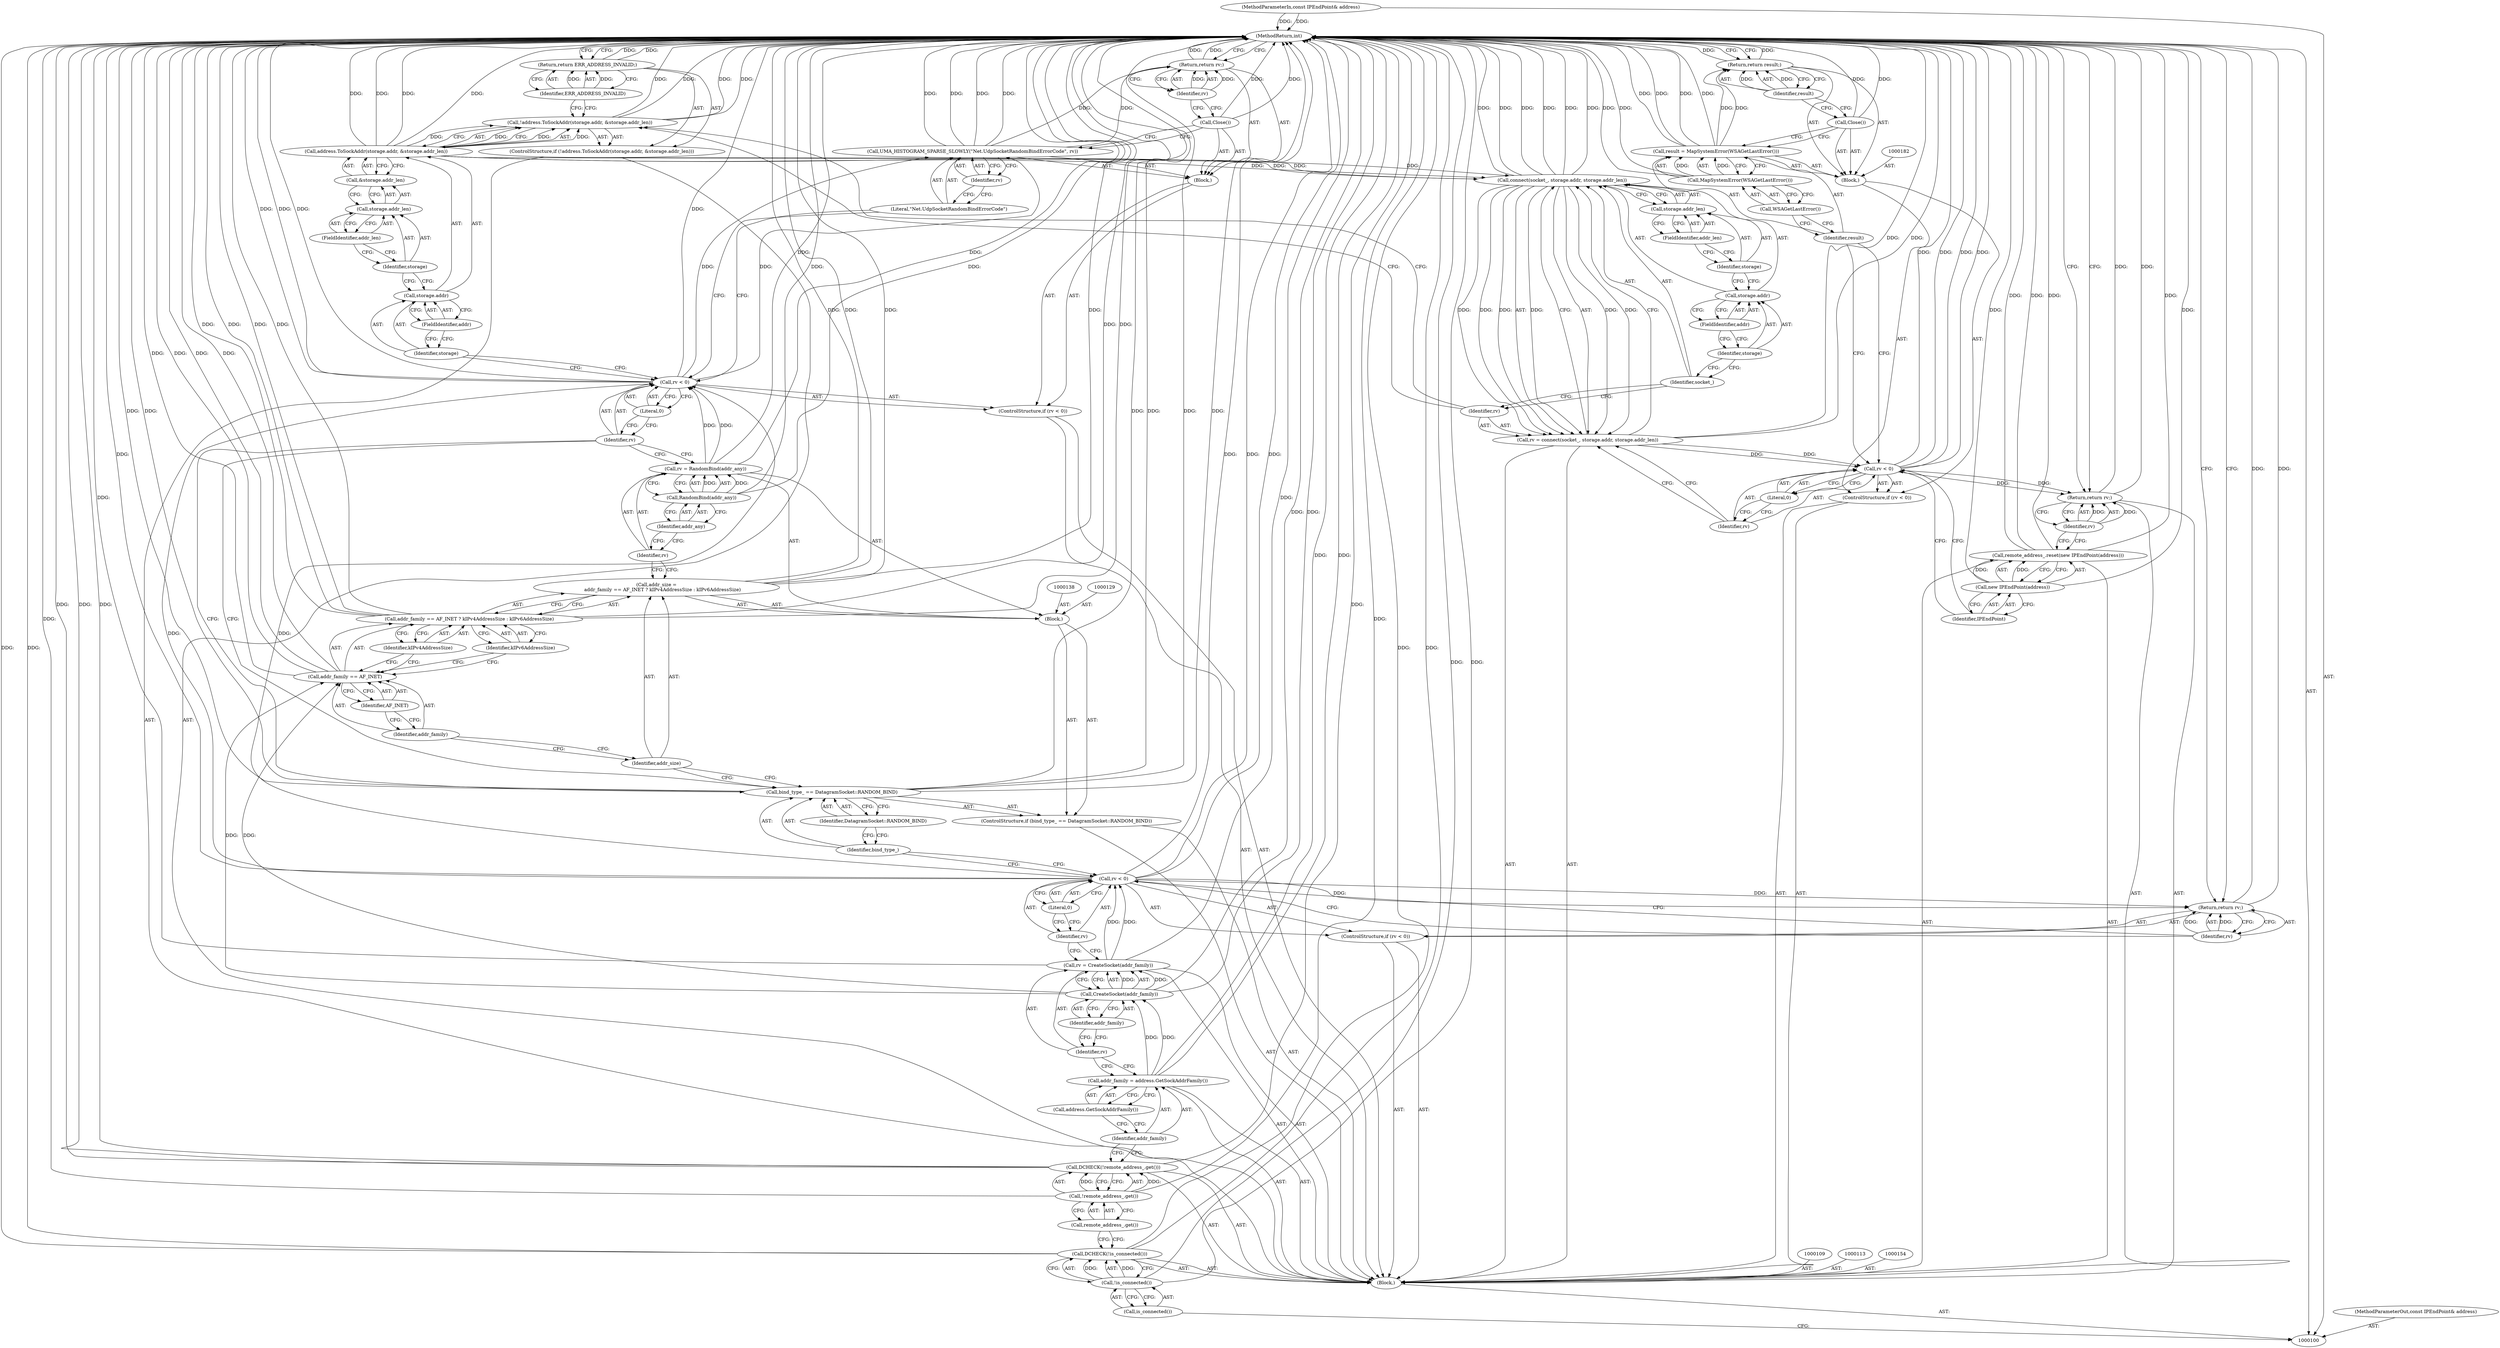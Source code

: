 digraph "1_Chrome_e68fafe04d29810cebe8d25554863b0cae4c1356_2" {
"1000195" [label="(MethodReturn,int)"];
"1000101" [label="(MethodParameterIn,const IPEndPoint& address)"];
"1000294" [label="(MethodParameterOut,const IPEndPoint& address)"];
"1000102" [label="(Block,)"];
"1000130" [label="(Call,addr_size =\n        addr_family == AF_INET ? kIPv4AddressSize : kIPv6AddressSize)"];
"1000131" [label="(Identifier,addr_size)"];
"1000135" [label="(Identifier,AF_INET)"];
"1000136" [label="(Identifier,kIPv4AddressSize)"];
"1000137" [label="(Identifier,kIPv6AddressSize)"];
"1000132" [label="(Call,addr_family == AF_INET ? kIPv4AddressSize : kIPv6AddressSize)"];
"1000133" [label="(Call,addr_family == AF_INET)"];
"1000134" [label="(Identifier,addr_family)"];
"1000128" [label="(Block,)"];
"1000142" [label="(Identifier,addr_any)"];
"1000139" [label="(Call,rv = RandomBind(addr_any))"];
"1000140" [label="(Identifier,rv)"];
"1000141" [label="(Call,RandomBind(addr_any))"];
"1000146" [label="(Literal,0)"];
"1000147" [label="(Block,)"];
"1000143" [label="(ControlStructure,if (rv < 0))"];
"1000144" [label="(Call,rv < 0)"];
"1000145" [label="(Identifier,rv)"];
"1000149" [label="(Literal,\"Net.UdpSocketRandomBindErrorCode\")"];
"1000148" [label="(Call,UMA_HISTOGRAM_SPARSE_SLOWLY(\"Net.UdpSocketRandomBindErrorCode\", rv))"];
"1000150" [label="(Identifier,rv)"];
"1000151" [label="(Call,Close())"];
"1000153" [label="(Identifier,rv)"];
"1000152" [label="(Return,return rv;)"];
"1000105" [label="(Call,is_connected())"];
"1000103" [label="(Call,DCHECK(!is_connected()))"];
"1000104" [label="(Call,!is_connected())"];
"1000155" [label="(ControlStructure,if (!address.ToSockAddr(storage.addr, &storage.addr_len)))"];
"1000158" [label="(Call,storage.addr)"];
"1000159" [label="(Identifier,storage)"];
"1000160" [label="(FieldIdentifier,addr)"];
"1000161" [label="(Call,&storage.addr_len)"];
"1000162" [label="(Call,storage.addr_len)"];
"1000163" [label="(Identifier,storage)"];
"1000164" [label="(FieldIdentifier,addr_len)"];
"1000156" [label="(Call,!address.ToSockAddr(storage.addr, &storage.addr_len))"];
"1000157" [label="(Call,address.ToSockAddr(storage.addr, &storage.addr_len))"];
"1000166" [label="(Identifier,ERR_ADDRESS_INVALID)"];
"1000165" [label="(Return,return ERR_ADDRESS_INVALID;)"];
"1000170" [label="(Identifier,socket_)"];
"1000167" [label="(Call,rv = connect(socket_, storage.addr, storage.addr_len))"];
"1000168" [label="(Identifier,rv)"];
"1000171" [label="(Call,storage.addr)"];
"1000172" [label="(Identifier,storage)"];
"1000173" [label="(FieldIdentifier,addr)"];
"1000174" [label="(Call,storage.addr_len)"];
"1000175" [label="(Identifier,storage)"];
"1000176" [label="(FieldIdentifier,addr_len)"];
"1000169" [label="(Call,connect(socket_, storage.addr, storage.addr_len))"];
"1000180" [label="(Literal,0)"];
"1000177" [label="(ControlStructure,if (rv < 0))"];
"1000178" [label="(Call,rv < 0)"];
"1000179" [label="(Identifier,rv)"];
"1000185" [label="(Call,MapSystemError(WSAGetLastError()))"];
"1000186" [label="(Call,WSAGetLastError())"];
"1000181" [label="(Block,)"];
"1000183" [label="(Call,result = MapSystemError(WSAGetLastError()))"];
"1000184" [label="(Identifier,result)"];
"1000187" [label="(Call,Close())"];
"1000108" [label="(Call,remote_address_.get())"];
"1000106" [label="(Call,DCHECK(!remote_address_.get()))"];
"1000107" [label="(Call,!remote_address_.get())"];
"1000189" [label="(Identifier,result)"];
"1000188" [label="(Return,return result;)"];
"1000190" [label="(Call,remote_address_.reset(new IPEndPoint(address)))"];
"1000191" [label="(Call,new IPEndPoint(address))"];
"1000192" [label="(Identifier,IPEndPoint)"];
"1000193" [label="(Return,return rv;)"];
"1000194" [label="(Identifier,rv)"];
"1000112" [label="(Call,address.GetSockAddrFamily())"];
"1000110" [label="(Call,addr_family = address.GetSockAddrFamily())"];
"1000111" [label="(Identifier,addr_family)"];
"1000116" [label="(Call,CreateSocket(addr_family))"];
"1000117" [label="(Identifier,addr_family)"];
"1000114" [label="(Call,rv = CreateSocket(addr_family))"];
"1000115" [label="(Identifier,rv)"];
"1000121" [label="(Literal,0)"];
"1000118" [label="(ControlStructure,if (rv < 0))"];
"1000119" [label="(Call,rv < 0)"];
"1000120" [label="(Identifier,rv)"];
"1000123" [label="(Identifier,rv)"];
"1000122" [label="(Return,return rv;)"];
"1000124" [label="(ControlStructure,if (bind_type_ == DatagramSocket::RANDOM_BIND))"];
"1000127" [label="(Identifier,DatagramSocket::RANDOM_BIND)"];
"1000125" [label="(Call,bind_type_ == DatagramSocket::RANDOM_BIND)"];
"1000126" [label="(Identifier,bind_type_)"];
"1000195" -> "1000100"  [label="AST: "];
"1000195" -> "1000122"  [label="CFG: "];
"1000195" -> "1000152"  [label="CFG: "];
"1000195" -> "1000165"  [label="CFG: "];
"1000195" -> "1000188"  [label="CFG: "];
"1000195" -> "1000193"  [label="CFG: "];
"1000188" -> "1000195"  [label="DDG: "];
"1000165" -> "1000195"  [label="DDG: "];
"1000122" -> "1000195"  [label="DDG: "];
"1000152" -> "1000195"  [label="DDG: "];
"1000125" -> "1000195"  [label="DDG: "];
"1000125" -> "1000195"  [label="DDG: "];
"1000125" -> "1000195"  [label="DDG: "];
"1000107" -> "1000195"  [label="DDG: "];
"1000183" -> "1000195"  [label="DDG: "];
"1000183" -> "1000195"  [label="DDG: "];
"1000156" -> "1000195"  [label="DDG: "];
"1000156" -> "1000195"  [label="DDG: "];
"1000104" -> "1000195"  [label="DDG: "];
"1000190" -> "1000195"  [label="DDG: "];
"1000190" -> "1000195"  [label="DDG: "];
"1000148" -> "1000195"  [label="DDG: "];
"1000148" -> "1000195"  [label="DDG: "];
"1000119" -> "1000195"  [label="DDG: "];
"1000119" -> "1000195"  [label="DDG: "];
"1000130" -> "1000195"  [label="DDG: "];
"1000130" -> "1000195"  [label="DDG: "];
"1000178" -> "1000195"  [label="DDG: "];
"1000178" -> "1000195"  [label="DDG: "];
"1000116" -> "1000195"  [label="DDG: "];
"1000185" -> "1000195"  [label="DDG: "];
"1000187" -> "1000195"  [label="DDG: "];
"1000141" -> "1000195"  [label="DDG: "];
"1000106" -> "1000195"  [label="DDG: "];
"1000106" -> "1000195"  [label="DDG: "];
"1000151" -> "1000195"  [label="DDG: "];
"1000167" -> "1000195"  [label="DDG: "];
"1000103" -> "1000195"  [label="DDG: "];
"1000103" -> "1000195"  [label="DDG: "];
"1000139" -> "1000195"  [label="DDG: "];
"1000144" -> "1000195"  [label="DDG: "];
"1000144" -> "1000195"  [label="DDG: "];
"1000133" -> "1000195"  [label="DDG: "];
"1000133" -> "1000195"  [label="DDG: "];
"1000157" -> "1000195"  [label="DDG: "];
"1000157" -> "1000195"  [label="DDG: "];
"1000132" -> "1000195"  [label="DDG: "];
"1000132" -> "1000195"  [label="DDG: "];
"1000132" -> "1000195"  [label="DDG: "];
"1000110" -> "1000195"  [label="DDG: "];
"1000101" -> "1000195"  [label="DDG: "];
"1000169" -> "1000195"  [label="DDG: "];
"1000169" -> "1000195"  [label="DDG: "];
"1000169" -> "1000195"  [label="DDG: "];
"1000114" -> "1000195"  [label="DDG: "];
"1000191" -> "1000195"  [label="DDG: "];
"1000193" -> "1000195"  [label="DDG: "];
"1000101" -> "1000100"  [label="AST: "];
"1000101" -> "1000195"  [label="DDG: "];
"1000294" -> "1000100"  [label="AST: "];
"1000102" -> "1000100"  [label="AST: "];
"1000103" -> "1000102"  [label="AST: "];
"1000106" -> "1000102"  [label="AST: "];
"1000109" -> "1000102"  [label="AST: "];
"1000110" -> "1000102"  [label="AST: "];
"1000113" -> "1000102"  [label="AST: "];
"1000114" -> "1000102"  [label="AST: "];
"1000118" -> "1000102"  [label="AST: "];
"1000124" -> "1000102"  [label="AST: "];
"1000143" -> "1000102"  [label="AST: "];
"1000154" -> "1000102"  [label="AST: "];
"1000155" -> "1000102"  [label="AST: "];
"1000167" -> "1000102"  [label="AST: "];
"1000177" -> "1000102"  [label="AST: "];
"1000190" -> "1000102"  [label="AST: "];
"1000193" -> "1000102"  [label="AST: "];
"1000130" -> "1000128"  [label="AST: "];
"1000130" -> "1000132"  [label="CFG: "];
"1000131" -> "1000130"  [label="AST: "];
"1000132" -> "1000130"  [label="AST: "];
"1000140" -> "1000130"  [label="CFG: "];
"1000130" -> "1000195"  [label="DDG: "];
"1000130" -> "1000195"  [label="DDG: "];
"1000131" -> "1000130"  [label="AST: "];
"1000131" -> "1000125"  [label="CFG: "];
"1000134" -> "1000131"  [label="CFG: "];
"1000135" -> "1000133"  [label="AST: "];
"1000135" -> "1000134"  [label="CFG: "];
"1000133" -> "1000135"  [label="CFG: "];
"1000136" -> "1000132"  [label="AST: "];
"1000136" -> "1000133"  [label="CFG: "];
"1000132" -> "1000136"  [label="CFG: "];
"1000137" -> "1000132"  [label="AST: "];
"1000137" -> "1000133"  [label="CFG: "];
"1000132" -> "1000137"  [label="CFG: "];
"1000132" -> "1000130"  [label="AST: "];
"1000132" -> "1000136"  [label="CFG: "];
"1000132" -> "1000137"  [label="CFG: "];
"1000133" -> "1000132"  [label="AST: "];
"1000136" -> "1000132"  [label="AST: "];
"1000137" -> "1000132"  [label="AST: "];
"1000130" -> "1000132"  [label="CFG: "];
"1000132" -> "1000195"  [label="DDG: "];
"1000132" -> "1000195"  [label="DDG: "];
"1000132" -> "1000195"  [label="DDG: "];
"1000133" -> "1000132"  [label="AST: "];
"1000133" -> "1000135"  [label="CFG: "];
"1000134" -> "1000133"  [label="AST: "];
"1000135" -> "1000133"  [label="AST: "];
"1000136" -> "1000133"  [label="CFG: "];
"1000137" -> "1000133"  [label="CFG: "];
"1000133" -> "1000195"  [label="DDG: "];
"1000133" -> "1000195"  [label="DDG: "];
"1000116" -> "1000133"  [label="DDG: "];
"1000134" -> "1000133"  [label="AST: "];
"1000134" -> "1000131"  [label="CFG: "];
"1000135" -> "1000134"  [label="CFG: "];
"1000128" -> "1000124"  [label="AST: "];
"1000129" -> "1000128"  [label="AST: "];
"1000130" -> "1000128"  [label="AST: "];
"1000138" -> "1000128"  [label="AST: "];
"1000139" -> "1000128"  [label="AST: "];
"1000142" -> "1000141"  [label="AST: "];
"1000142" -> "1000140"  [label="CFG: "];
"1000141" -> "1000142"  [label="CFG: "];
"1000139" -> "1000128"  [label="AST: "];
"1000139" -> "1000141"  [label="CFG: "];
"1000140" -> "1000139"  [label="AST: "];
"1000141" -> "1000139"  [label="AST: "];
"1000145" -> "1000139"  [label="CFG: "];
"1000139" -> "1000195"  [label="DDG: "];
"1000141" -> "1000139"  [label="DDG: "];
"1000139" -> "1000144"  [label="DDG: "];
"1000140" -> "1000139"  [label="AST: "];
"1000140" -> "1000130"  [label="CFG: "];
"1000142" -> "1000140"  [label="CFG: "];
"1000141" -> "1000139"  [label="AST: "];
"1000141" -> "1000142"  [label="CFG: "];
"1000142" -> "1000141"  [label="AST: "];
"1000139" -> "1000141"  [label="CFG: "];
"1000141" -> "1000195"  [label="DDG: "];
"1000141" -> "1000139"  [label="DDG: "];
"1000146" -> "1000144"  [label="AST: "];
"1000146" -> "1000145"  [label="CFG: "];
"1000144" -> "1000146"  [label="CFG: "];
"1000147" -> "1000143"  [label="AST: "];
"1000148" -> "1000147"  [label="AST: "];
"1000151" -> "1000147"  [label="AST: "];
"1000152" -> "1000147"  [label="AST: "];
"1000143" -> "1000102"  [label="AST: "];
"1000144" -> "1000143"  [label="AST: "];
"1000147" -> "1000143"  [label="AST: "];
"1000144" -> "1000143"  [label="AST: "];
"1000144" -> "1000146"  [label="CFG: "];
"1000145" -> "1000144"  [label="AST: "];
"1000146" -> "1000144"  [label="AST: "];
"1000149" -> "1000144"  [label="CFG: "];
"1000159" -> "1000144"  [label="CFG: "];
"1000144" -> "1000195"  [label="DDG: "];
"1000144" -> "1000195"  [label="DDG: "];
"1000139" -> "1000144"  [label="DDG: "];
"1000119" -> "1000144"  [label="DDG: "];
"1000144" -> "1000148"  [label="DDG: "];
"1000145" -> "1000144"  [label="AST: "];
"1000145" -> "1000139"  [label="CFG: "];
"1000145" -> "1000125"  [label="CFG: "];
"1000146" -> "1000145"  [label="CFG: "];
"1000149" -> "1000148"  [label="AST: "];
"1000149" -> "1000144"  [label="CFG: "];
"1000150" -> "1000149"  [label="CFG: "];
"1000148" -> "1000147"  [label="AST: "];
"1000148" -> "1000150"  [label="CFG: "];
"1000149" -> "1000148"  [label="AST: "];
"1000150" -> "1000148"  [label="AST: "];
"1000151" -> "1000148"  [label="CFG: "];
"1000148" -> "1000195"  [label="DDG: "];
"1000148" -> "1000195"  [label="DDG: "];
"1000144" -> "1000148"  [label="DDG: "];
"1000148" -> "1000152"  [label="DDG: "];
"1000150" -> "1000148"  [label="AST: "];
"1000150" -> "1000149"  [label="CFG: "];
"1000148" -> "1000150"  [label="CFG: "];
"1000151" -> "1000147"  [label="AST: "];
"1000151" -> "1000148"  [label="CFG: "];
"1000153" -> "1000151"  [label="CFG: "];
"1000151" -> "1000195"  [label="DDG: "];
"1000153" -> "1000152"  [label="AST: "];
"1000153" -> "1000151"  [label="CFG: "];
"1000152" -> "1000153"  [label="CFG: "];
"1000153" -> "1000152"  [label="DDG: "];
"1000152" -> "1000147"  [label="AST: "];
"1000152" -> "1000153"  [label="CFG: "];
"1000153" -> "1000152"  [label="AST: "];
"1000195" -> "1000152"  [label="CFG: "];
"1000152" -> "1000195"  [label="DDG: "];
"1000153" -> "1000152"  [label="DDG: "];
"1000148" -> "1000152"  [label="DDG: "];
"1000105" -> "1000104"  [label="AST: "];
"1000105" -> "1000100"  [label="CFG: "];
"1000104" -> "1000105"  [label="CFG: "];
"1000103" -> "1000102"  [label="AST: "];
"1000103" -> "1000104"  [label="CFG: "];
"1000104" -> "1000103"  [label="AST: "];
"1000108" -> "1000103"  [label="CFG: "];
"1000103" -> "1000195"  [label="DDG: "];
"1000103" -> "1000195"  [label="DDG: "];
"1000104" -> "1000103"  [label="DDG: "];
"1000104" -> "1000103"  [label="AST: "];
"1000104" -> "1000105"  [label="CFG: "];
"1000105" -> "1000104"  [label="AST: "];
"1000103" -> "1000104"  [label="CFG: "];
"1000104" -> "1000195"  [label="DDG: "];
"1000104" -> "1000103"  [label="DDG: "];
"1000155" -> "1000102"  [label="AST: "];
"1000156" -> "1000155"  [label="AST: "];
"1000165" -> "1000155"  [label="AST: "];
"1000158" -> "1000157"  [label="AST: "];
"1000158" -> "1000160"  [label="CFG: "];
"1000159" -> "1000158"  [label="AST: "];
"1000160" -> "1000158"  [label="AST: "];
"1000163" -> "1000158"  [label="CFG: "];
"1000159" -> "1000158"  [label="AST: "];
"1000159" -> "1000144"  [label="CFG: "];
"1000160" -> "1000159"  [label="CFG: "];
"1000160" -> "1000158"  [label="AST: "];
"1000160" -> "1000159"  [label="CFG: "];
"1000158" -> "1000160"  [label="CFG: "];
"1000161" -> "1000157"  [label="AST: "];
"1000161" -> "1000162"  [label="CFG: "];
"1000162" -> "1000161"  [label="AST: "];
"1000157" -> "1000161"  [label="CFG: "];
"1000162" -> "1000161"  [label="AST: "];
"1000162" -> "1000164"  [label="CFG: "];
"1000163" -> "1000162"  [label="AST: "];
"1000164" -> "1000162"  [label="AST: "];
"1000161" -> "1000162"  [label="CFG: "];
"1000163" -> "1000162"  [label="AST: "];
"1000163" -> "1000158"  [label="CFG: "];
"1000164" -> "1000163"  [label="CFG: "];
"1000164" -> "1000162"  [label="AST: "];
"1000164" -> "1000163"  [label="CFG: "];
"1000162" -> "1000164"  [label="CFG: "];
"1000156" -> "1000155"  [label="AST: "];
"1000156" -> "1000157"  [label="CFG: "];
"1000157" -> "1000156"  [label="AST: "];
"1000166" -> "1000156"  [label="CFG: "];
"1000168" -> "1000156"  [label="CFG: "];
"1000156" -> "1000195"  [label="DDG: "];
"1000156" -> "1000195"  [label="DDG: "];
"1000157" -> "1000156"  [label="DDG: "];
"1000157" -> "1000156"  [label="DDG: "];
"1000157" -> "1000156"  [label="AST: "];
"1000157" -> "1000161"  [label="CFG: "];
"1000158" -> "1000157"  [label="AST: "];
"1000161" -> "1000157"  [label="AST: "];
"1000156" -> "1000157"  [label="CFG: "];
"1000157" -> "1000195"  [label="DDG: "];
"1000157" -> "1000195"  [label="DDG: "];
"1000157" -> "1000156"  [label="DDG: "];
"1000157" -> "1000156"  [label="DDG: "];
"1000157" -> "1000169"  [label="DDG: "];
"1000157" -> "1000169"  [label="DDG: "];
"1000166" -> "1000165"  [label="AST: "];
"1000166" -> "1000156"  [label="CFG: "];
"1000165" -> "1000166"  [label="CFG: "];
"1000166" -> "1000165"  [label="DDG: "];
"1000165" -> "1000155"  [label="AST: "];
"1000165" -> "1000166"  [label="CFG: "];
"1000166" -> "1000165"  [label="AST: "];
"1000195" -> "1000165"  [label="CFG: "];
"1000165" -> "1000195"  [label="DDG: "];
"1000166" -> "1000165"  [label="DDG: "];
"1000170" -> "1000169"  [label="AST: "];
"1000170" -> "1000168"  [label="CFG: "];
"1000172" -> "1000170"  [label="CFG: "];
"1000167" -> "1000102"  [label="AST: "];
"1000167" -> "1000169"  [label="CFG: "];
"1000168" -> "1000167"  [label="AST: "];
"1000169" -> "1000167"  [label="AST: "];
"1000179" -> "1000167"  [label="CFG: "];
"1000167" -> "1000195"  [label="DDG: "];
"1000169" -> "1000167"  [label="DDG: "];
"1000169" -> "1000167"  [label="DDG: "];
"1000169" -> "1000167"  [label="DDG: "];
"1000167" -> "1000178"  [label="DDG: "];
"1000168" -> "1000167"  [label="AST: "];
"1000168" -> "1000156"  [label="CFG: "];
"1000170" -> "1000168"  [label="CFG: "];
"1000171" -> "1000169"  [label="AST: "];
"1000171" -> "1000173"  [label="CFG: "];
"1000172" -> "1000171"  [label="AST: "];
"1000173" -> "1000171"  [label="AST: "];
"1000175" -> "1000171"  [label="CFG: "];
"1000172" -> "1000171"  [label="AST: "];
"1000172" -> "1000170"  [label="CFG: "];
"1000173" -> "1000172"  [label="CFG: "];
"1000173" -> "1000171"  [label="AST: "];
"1000173" -> "1000172"  [label="CFG: "];
"1000171" -> "1000173"  [label="CFG: "];
"1000174" -> "1000169"  [label="AST: "];
"1000174" -> "1000176"  [label="CFG: "];
"1000175" -> "1000174"  [label="AST: "];
"1000176" -> "1000174"  [label="AST: "];
"1000169" -> "1000174"  [label="CFG: "];
"1000175" -> "1000174"  [label="AST: "];
"1000175" -> "1000171"  [label="CFG: "];
"1000176" -> "1000175"  [label="CFG: "];
"1000176" -> "1000174"  [label="AST: "];
"1000176" -> "1000175"  [label="CFG: "];
"1000174" -> "1000176"  [label="CFG: "];
"1000169" -> "1000167"  [label="AST: "];
"1000169" -> "1000174"  [label="CFG: "];
"1000170" -> "1000169"  [label="AST: "];
"1000171" -> "1000169"  [label="AST: "];
"1000174" -> "1000169"  [label="AST: "];
"1000167" -> "1000169"  [label="CFG: "];
"1000169" -> "1000195"  [label="DDG: "];
"1000169" -> "1000195"  [label="DDG: "];
"1000169" -> "1000195"  [label="DDG: "];
"1000169" -> "1000167"  [label="DDG: "];
"1000169" -> "1000167"  [label="DDG: "];
"1000169" -> "1000167"  [label="DDG: "];
"1000157" -> "1000169"  [label="DDG: "];
"1000157" -> "1000169"  [label="DDG: "];
"1000180" -> "1000178"  [label="AST: "];
"1000180" -> "1000179"  [label="CFG: "];
"1000178" -> "1000180"  [label="CFG: "];
"1000177" -> "1000102"  [label="AST: "];
"1000178" -> "1000177"  [label="AST: "];
"1000181" -> "1000177"  [label="AST: "];
"1000178" -> "1000177"  [label="AST: "];
"1000178" -> "1000180"  [label="CFG: "];
"1000179" -> "1000178"  [label="AST: "];
"1000180" -> "1000178"  [label="AST: "];
"1000184" -> "1000178"  [label="CFG: "];
"1000192" -> "1000178"  [label="CFG: "];
"1000178" -> "1000195"  [label="DDG: "];
"1000178" -> "1000195"  [label="DDG: "];
"1000167" -> "1000178"  [label="DDG: "];
"1000178" -> "1000193"  [label="DDG: "];
"1000179" -> "1000178"  [label="AST: "];
"1000179" -> "1000167"  [label="CFG: "];
"1000180" -> "1000179"  [label="CFG: "];
"1000185" -> "1000183"  [label="AST: "];
"1000185" -> "1000186"  [label="CFG: "];
"1000186" -> "1000185"  [label="AST: "];
"1000183" -> "1000185"  [label="CFG: "];
"1000185" -> "1000195"  [label="DDG: "];
"1000185" -> "1000183"  [label="DDG: "];
"1000186" -> "1000185"  [label="AST: "];
"1000186" -> "1000184"  [label="CFG: "];
"1000185" -> "1000186"  [label="CFG: "];
"1000181" -> "1000177"  [label="AST: "];
"1000182" -> "1000181"  [label="AST: "];
"1000183" -> "1000181"  [label="AST: "];
"1000187" -> "1000181"  [label="AST: "];
"1000188" -> "1000181"  [label="AST: "];
"1000183" -> "1000181"  [label="AST: "];
"1000183" -> "1000185"  [label="CFG: "];
"1000184" -> "1000183"  [label="AST: "];
"1000185" -> "1000183"  [label="AST: "];
"1000187" -> "1000183"  [label="CFG: "];
"1000183" -> "1000195"  [label="DDG: "];
"1000183" -> "1000195"  [label="DDG: "];
"1000185" -> "1000183"  [label="DDG: "];
"1000183" -> "1000188"  [label="DDG: "];
"1000184" -> "1000183"  [label="AST: "];
"1000184" -> "1000178"  [label="CFG: "];
"1000186" -> "1000184"  [label="CFG: "];
"1000187" -> "1000181"  [label="AST: "];
"1000187" -> "1000183"  [label="CFG: "];
"1000189" -> "1000187"  [label="CFG: "];
"1000187" -> "1000195"  [label="DDG: "];
"1000108" -> "1000107"  [label="AST: "];
"1000108" -> "1000103"  [label="CFG: "];
"1000107" -> "1000108"  [label="CFG: "];
"1000106" -> "1000102"  [label="AST: "];
"1000106" -> "1000107"  [label="CFG: "];
"1000107" -> "1000106"  [label="AST: "];
"1000111" -> "1000106"  [label="CFG: "];
"1000106" -> "1000195"  [label="DDG: "];
"1000106" -> "1000195"  [label="DDG: "];
"1000107" -> "1000106"  [label="DDG: "];
"1000107" -> "1000106"  [label="AST: "];
"1000107" -> "1000108"  [label="CFG: "];
"1000108" -> "1000107"  [label="AST: "];
"1000106" -> "1000107"  [label="CFG: "];
"1000107" -> "1000195"  [label="DDG: "];
"1000107" -> "1000106"  [label="DDG: "];
"1000189" -> "1000188"  [label="AST: "];
"1000189" -> "1000187"  [label="CFG: "];
"1000188" -> "1000189"  [label="CFG: "];
"1000189" -> "1000188"  [label="DDG: "];
"1000188" -> "1000181"  [label="AST: "];
"1000188" -> "1000189"  [label="CFG: "];
"1000189" -> "1000188"  [label="AST: "];
"1000195" -> "1000188"  [label="CFG: "];
"1000188" -> "1000195"  [label="DDG: "];
"1000189" -> "1000188"  [label="DDG: "];
"1000183" -> "1000188"  [label="DDG: "];
"1000190" -> "1000102"  [label="AST: "];
"1000190" -> "1000191"  [label="CFG: "];
"1000191" -> "1000190"  [label="AST: "];
"1000194" -> "1000190"  [label="CFG: "];
"1000190" -> "1000195"  [label="DDG: "];
"1000190" -> "1000195"  [label="DDG: "];
"1000191" -> "1000190"  [label="DDG: "];
"1000191" -> "1000190"  [label="AST: "];
"1000191" -> "1000192"  [label="CFG: "];
"1000192" -> "1000191"  [label="AST: "];
"1000190" -> "1000191"  [label="CFG: "];
"1000191" -> "1000195"  [label="DDG: "];
"1000191" -> "1000190"  [label="DDG: "];
"1000192" -> "1000191"  [label="AST: "];
"1000192" -> "1000178"  [label="CFG: "];
"1000191" -> "1000192"  [label="CFG: "];
"1000193" -> "1000102"  [label="AST: "];
"1000193" -> "1000194"  [label="CFG: "];
"1000194" -> "1000193"  [label="AST: "];
"1000195" -> "1000193"  [label="CFG: "];
"1000193" -> "1000195"  [label="DDG: "];
"1000194" -> "1000193"  [label="DDG: "];
"1000178" -> "1000193"  [label="DDG: "];
"1000194" -> "1000193"  [label="AST: "];
"1000194" -> "1000190"  [label="CFG: "];
"1000193" -> "1000194"  [label="CFG: "];
"1000194" -> "1000193"  [label="DDG: "];
"1000112" -> "1000110"  [label="AST: "];
"1000112" -> "1000111"  [label="CFG: "];
"1000110" -> "1000112"  [label="CFG: "];
"1000110" -> "1000102"  [label="AST: "];
"1000110" -> "1000112"  [label="CFG: "];
"1000111" -> "1000110"  [label="AST: "];
"1000112" -> "1000110"  [label="AST: "];
"1000115" -> "1000110"  [label="CFG: "];
"1000110" -> "1000195"  [label="DDG: "];
"1000110" -> "1000116"  [label="DDG: "];
"1000111" -> "1000110"  [label="AST: "];
"1000111" -> "1000106"  [label="CFG: "];
"1000112" -> "1000111"  [label="CFG: "];
"1000116" -> "1000114"  [label="AST: "];
"1000116" -> "1000117"  [label="CFG: "];
"1000117" -> "1000116"  [label="AST: "];
"1000114" -> "1000116"  [label="CFG: "];
"1000116" -> "1000195"  [label="DDG: "];
"1000116" -> "1000114"  [label="DDG: "];
"1000110" -> "1000116"  [label="DDG: "];
"1000116" -> "1000133"  [label="DDG: "];
"1000117" -> "1000116"  [label="AST: "];
"1000117" -> "1000115"  [label="CFG: "];
"1000116" -> "1000117"  [label="CFG: "];
"1000114" -> "1000102"  [label="AST: "];
"1000114" -> "1000116"  [label="CFG: "];
"1000115" -> "1000114"  [label="AST: "];
"1000116" -> "1000114"  [label="AST: "];
"1000120" -> "1000114"  [label="CFG: "];
"1000114" -> "1000195"  [label="DDG: "];
"1000116" -> "1000114"  [label="DDG: "];
"1000114" -> "1000119"  [label="DDG: "];
"1000115" -> "1000114"  [label="AST: "];
"1000115" -> "1000110"  [label="CFG: "];
"1000117" -> "1000115"  [label="CFG: "];
"1000121" -> "1000119"  [label="AST: "];
"1000121" -> "1000120"  [label="CFG: "];
"1000119" -> "1000121"  [label="CFG: "];
"1000118" -> "1000102"  [label="AST: "];
"1000119" -> "1000118"  [label="AST: "];
"1000122" -> "1000118"  [label="AST: "];
"1000119" -> "1000118"  [label="AST: "];
"1000119" -> "1000121"  [label="CFG: "];
"1000120" -> "1000119"  [label="AST: "];
"1000121" -> "1000119"  [label="AST: "];
"1000123" -> "1000119"  [label="CFG: "];
"1000126" -> "1000119"  [label="CFG: "];
"1000119" -> "1000195"  [label="DDG: "];
"1000119" -> "1000195"  [label="DDG: "];
"1000114" -> "1000119"  [label="DDG: "];
"1000119" -> "1000122"  [label="DDG: "];
"1000119" -> "1000144"  [label="DDG: "];
"1000120" -> "1000119"  [label="AST: "];
"1000120" -> "1000114"  [label="CFG: "];
"1000121" -> "1000120"  [label="CFG: "];
"1000123" -> "1000122"  [label="AST: "];
"1000123" -> "1000119"  [label="CFG: "];
"1000122" -> "1000123"  [label="CFG: "];
"1000123" -> "1000122"  [label="DDG: "];
"1000122" -> "1000118"  [label="AST: "];
"1000122" -> "1000123"  [label="CFG: "];
"1000123" -> "1000122"  [label="AST: "];
"1000195" -> "1000122"  [label="CFG: "];
"1000122" -> "1000195"  [label="DDG: "];
"1000123" -> "1000122"  [label="DDG: "];
"1000119" -> "1000122"  [label="DDG: "];
"1000124" -> "1000102"  [label="AST: "];
"1000125" -> "1000124"  [label="AST: "];
"1000128" -> "1000124"  [label="AST: "];
"1000127" -> "1000125"  [label="AST: "];
"1000127" -> "1000126"  [label="CFG: "];
"1000125" -> "1000127"  [label="CFG: "];
"1000125" -> "1000124"  [label="AST: "];
"1000125" -> "1000127"  [label="CFG: "];
"1000126" -> "1000125"  [label="AST: "];
"1000127" -> "1000125"  [label="AST: "];
"1000131" -> "1000125"  [label="CFG: "];
"1000145" -> "1000125"  [label="CFG: "];
"1000125" -> "1000195"  [label="DDG: "];
"1000125" -> "1000195"  [label="DDG: "];
"1000125" -> "1000195"  [label="DDG: "];
"1000126" -> "1000125"  [label="AST: "];
"1000126" -> "1000119"  [label="CFG: "];
"1000127" -> "1000126"  [label="CFG: "];
}

